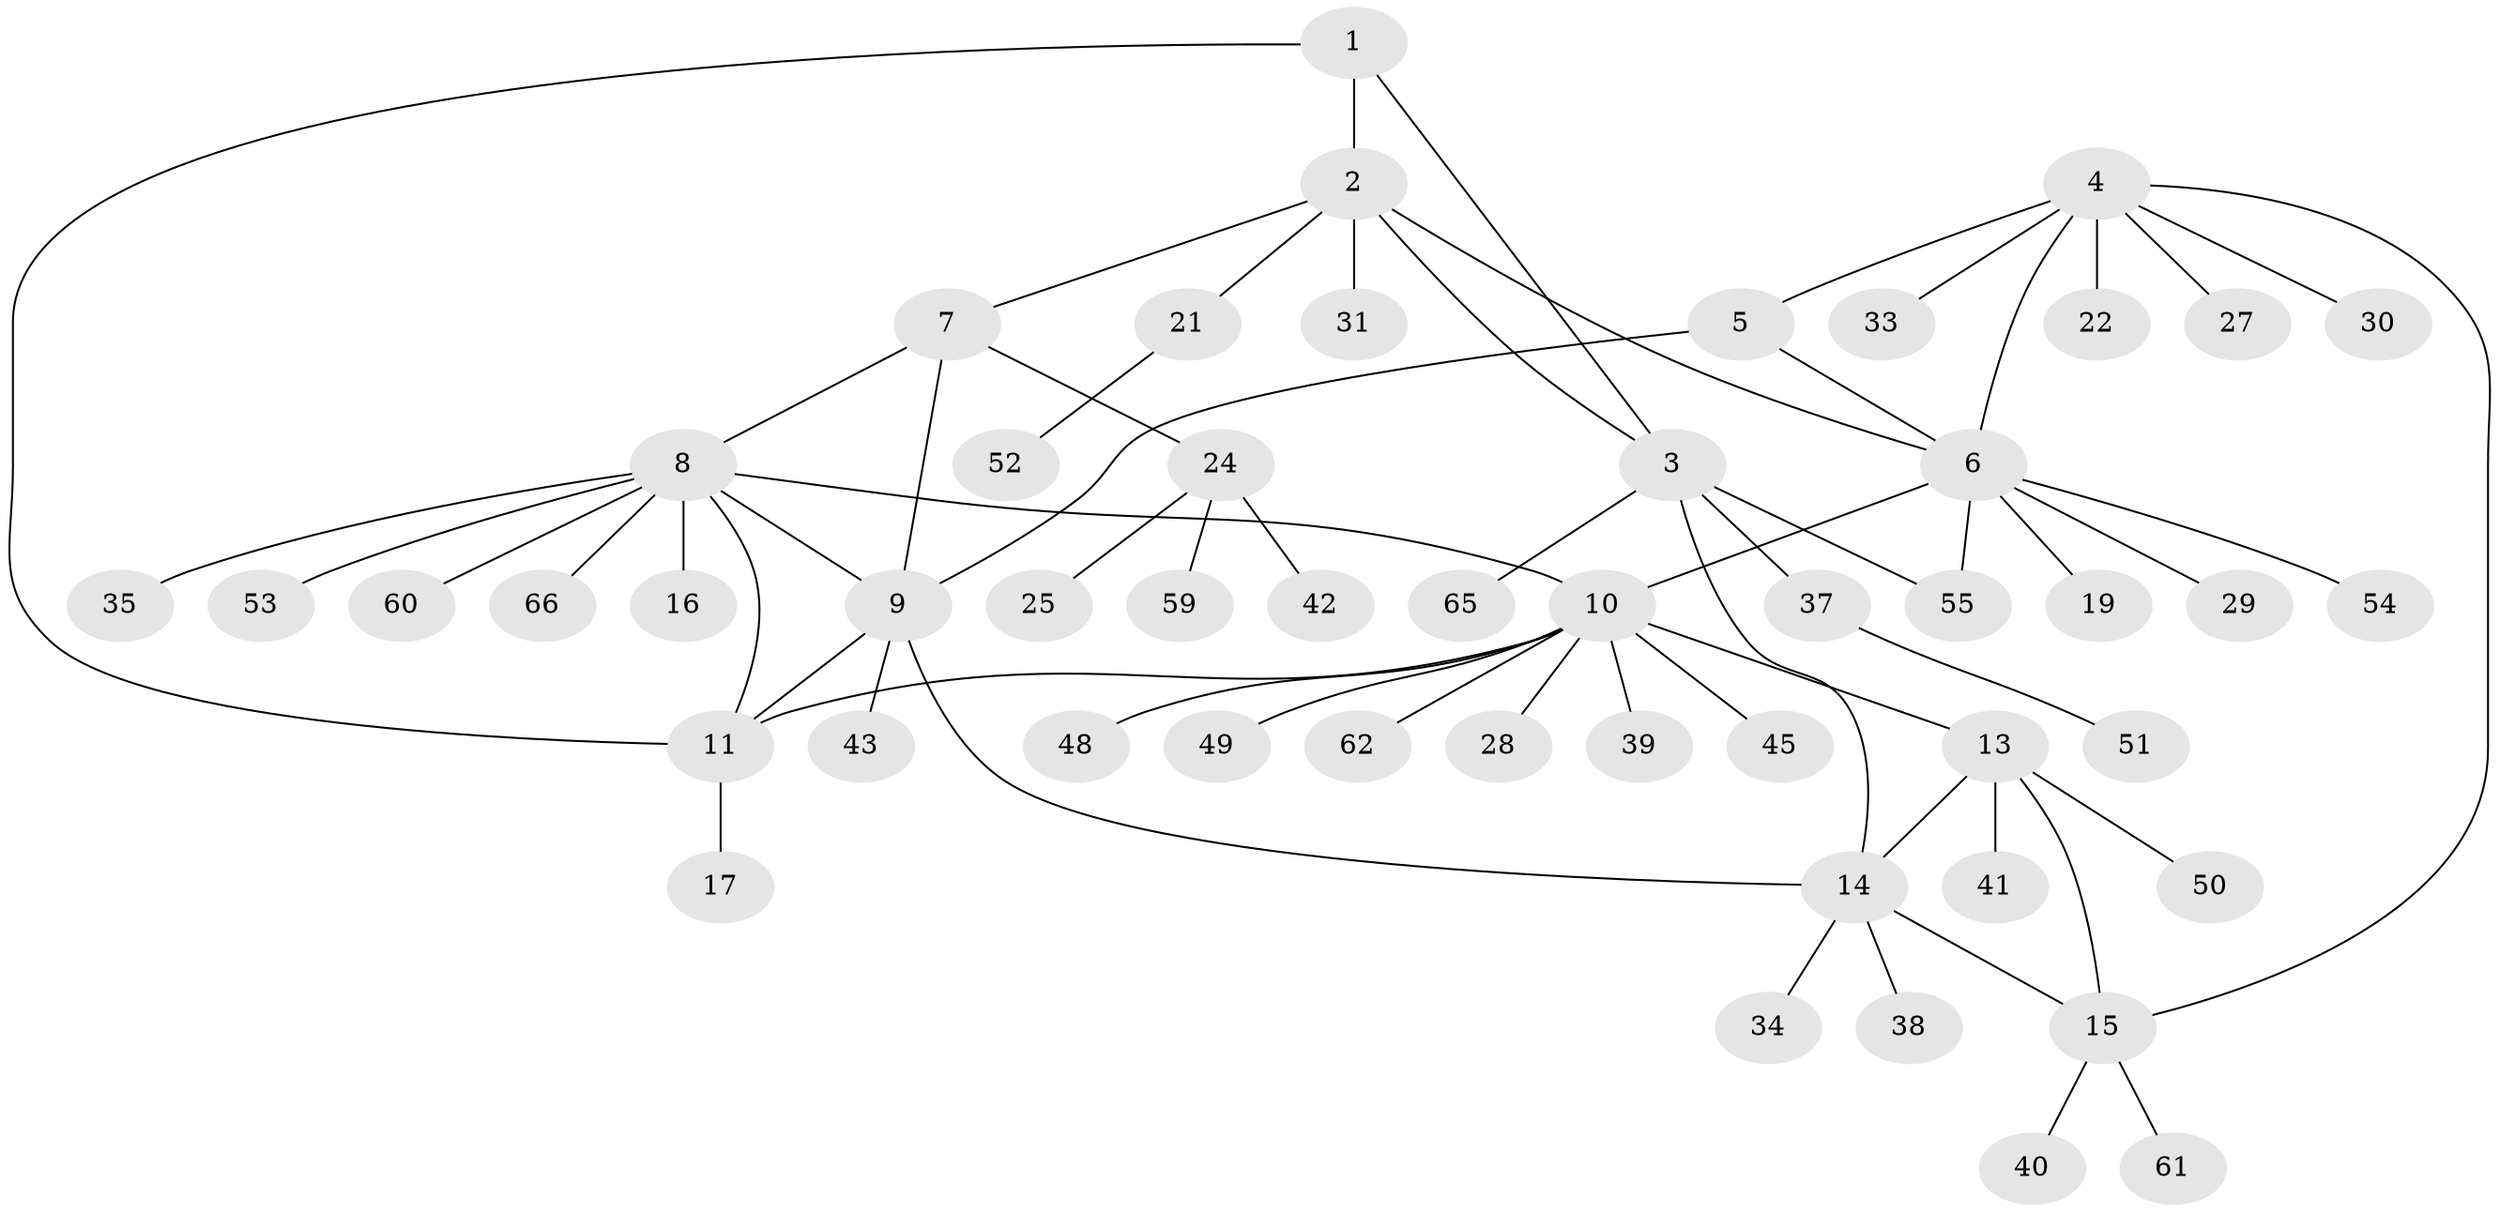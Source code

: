 // original degree distribution, {3: 0.045454545454545456, 7: 0.045454545454545456, 8: 0.030303030303030304, 4: 0.045454545454545456, 10: 0.015151515151515152, 6: 0.06060606060606061, 9: 0.015151515151515152, 1: 0.6212121212121212, 2: 0.12121212121212122}
// Generated by graph-tools (version 1.1) at 2025/11/02/27/25 16:11:36]
// undirected, 51 vertices, 63 edges
graph export_dot {
graph [start="1"]
  node [color=gray90,style=filled];
  1;
  2 [super="+44"];
  3 [super="+58"];
  4 [super="+18"];
  5;
  6 [super="+20"];
  7;
  8 [super="+63"];
  9 [super="+36"];
  10 [super="+12"];
  11 [super="+56"];
  13 [super="+46"];
  14 [super="+57"];
  15 [super="+23"];
  16;
  17;
  19;
  21 [super="+32"];
  22;
  24 [super="+26"];
  25;
  27;
  28;
  29;
  30;
  31;
  33;
  34;
  35 [super="+47"];
  37;
  38;
  39;
  40;
  41;
  42;
  43;
  45;
  48;
  49;
  50;
  51;
  52;
  53;
  54;
  55;
  59;
  60;
  61;
  62 [super="+64"];
  65;
  66;
  1 -- 2;
  1 -- 3;
  1 -- 11;
  2 -- 3;
  2 -- 6;
  2 -- 7;
  2 -- 21;
  2 -- 31;
  3 -- 14;
  3 -- 37;
  3 -- 55;
  3 -- 65;
  4 -- 5;
  4 -- 6;
  4 -- 15;
  4 -- 22;
  4 -- 27;
  4 -- 30;
  4 -- 33;
  5 -- 6;
  5 -- 9;
  6 -- 19;
  6 -- 54;
  6 -- 55;
  6 -- 29;
  6 -- 10;
  7 -- 8;
  7 -- 9;
  7 -- 24;
  8 -- 9;
  8 -- 16;
  8 -- 35;
  8 -- 53;
  8 -- 60;
  8 -- 66;
  8 -- 11;
  8 -- 10;
  9 -- 14;
  9 -- 43;
  9 -- 11;
  10 -- 11 [weight=2];
  10 -- 39;
  10 -- 48;
  10 -- 45;
  10 -- 13;
  10 -- 49;
  10 -- 28;
  10 -- 62;
  11 -- 17;
  13 -- 14;
  13 -- 15;
  13 -- 41;
  13 -- 50;
  14 -- 15;
  14 -- 34;
  14 -- 38;
  15 -- 40;
  15 -- 61;
  21 -- 52;
  24 -- 25;
  24 -- 42;
  24 -- 59;
  37 -- 51;
}
